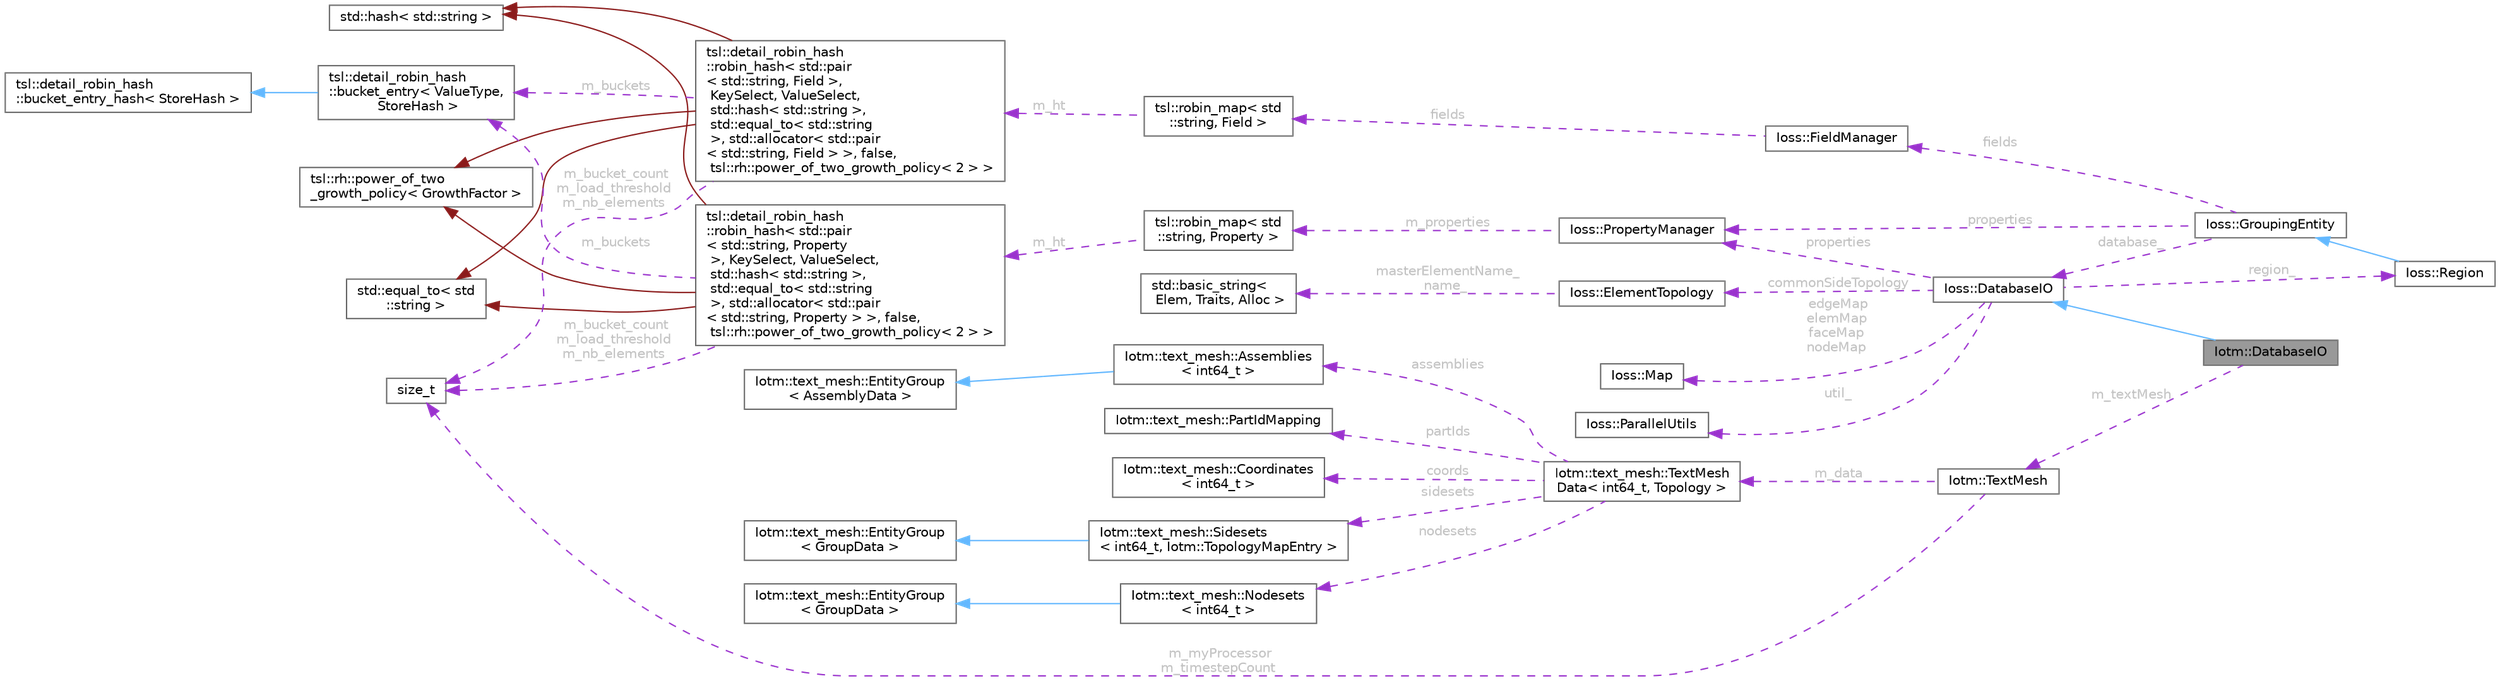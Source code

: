 digraph "Iotm::DatabaseIO"
{
 // INTERACTIVE_SVG=YES
 // LATEX_PDF_SIZE
  bgcolor="transparent";
  edge [fontname=Helvetica,fontsize=10,labelfontname=Helvetica,labelfontsize=10];
  node [fontname=Helvetica,fontsize=10,shape=box,height=0.2,width=0.4];
  rankdir="LR";
  Node1 [id="Node000001",label="Iotm::DatabaseIO",height=0.2,width=0.4,color="gray40", fillcolor="grey60", style="filled", fontcolor="black",tooltip=" "];
  Node2 -> Node1 [id="edge1_Node000001_Node000002",dir="back",color="steelblue1",style="solid",tooltip=" "];
  Node2 [id="Node000002",label="Ioss::DatabaseIO",height=0.2,width=0.4,color="gray40", fillcolor="white", style="filled",URL="$classIoss_1_1DatabaseIO.html",tooltip="An input or output Database."];
  Node3 -> Node2 [id="edge2_Node000002_Node000003",dir="back",color="darkorchid3",style="dashed",tooltip=" ",label=" properties",fontcolor="grey" ];
  Node3 [id="Node000003",label="Ioss::PropertyManager",height=0.2,width=0.4,color="gray40", fillcolor="white", style="filled",URL="$classIoss_1_1PropertyManager.html",tooltip="A collection of Ioss::Property objects."];
  Node4 -> Node3 [id="edge3_Node000003_Node000004",dir="back",color="darkorchid3",style="dashed",tooltip=" ",label=" m_properties",fontcolor="grey" ];
  Node4 [id="Node000004",label="tsl::robin_map\< std\l::string, Property \>",height=0.2,width=0.4,color="gray40", fillcolor="white", style="filled",URL="$classtsl_1_1robin__map.html",tooltip=" "];
  Node5 -> Node4 [id="edge4_Node000004_Node000005",dir="back",color="darkorchid3",style="dashed",tooltip=" ",label=" m_ht",fontcolor="grey" ];
  Node5 [id="Node000005",label="tsl::detail_robin_hash\l::robin_hash\< std::pair\l\< std::string, Property\l \>, KeySelect, ValueSelect,\l std::hash\< std::string \>,\l std::equal_to\< std::string\l \>, std::allocator\< std::pair\l\< std::string, Property \> \>, false,\l tsl::rh::power_of_two_growth_policy\< 2 \> \>",height=0.2,width=0.4,color="gray40", fillcolor="white", style="filled",URL="$classtsl_1_1detail__robin__hash_1_1robin__hash.html",tooltip=" "];
  Node6 -> Node5 [id="edge5_Node000005_Node000006",dir="back",color="firebrick4",style="solid",tooltip=" "];
  Node6 [id="Node000006",label="std::hash\< std::string \>",height=0.2,width=0.4,color="gray40", fillcolor="white", style="filled",tooltip=" "];
  Node7 -> Node5 [id="edge6_Node000005_Node000007",dir="back",color="firebrick4",style="solid",tooltip=" "];
  Node7 [id="Node000007",label="std::equal_to\< std\l::string \>",height=0.2,width=0.4,color="gray40", fillcolor="white", style="filled",tooltip=" "];
  Node8 -> Node5 [id="edge7_Node000005_Node000008",dir="back",color="firebrick4",style="solid",tooltip=" "];
  Node8 [id="Node000008",label="tsl::rh::power_of_two\l_growth_policy\< GrowthFactor \>",height=0.2,width=0.4,color="gray40", fillcolor="white", style="filled",URL="$classtsl_1_1rh_1_1power__of__two__growth__policy.html",tooltip=" "];
  Node9 -> Node5 [id="edge8_Node000005_Node000009",dir="back",color="darkorchid3",style="dashed",tooltip=" ",label=" m_buckets",fontcolor="grey" ];
  Node9 [id="Node000009",label="tsl::detail_robin_hash\l::bucket_entry\< ValueType,\l StoreHash \>",height=0.2,width=0.4,color="gray40", fillcolor="white", style="filled",URL="$classtsl_1_1detail__robin__hash_1_1bucket__entry.html",tooltip=" "];
  Node10 -> Node9 [id="edge9_Node000009_Node000010",dir="back",color="steelblue1",style="solid",tooltip=" "];
  Node10 [id="Node000010",label="tsl::detail_robin_hash\l::bucket_entry_hash\< StoreHash \>",height=0.2,width=0.4,color="gray40", fillcolor="white", style="filled",URL="$classtsl_1_1detail__robin__hash_1_1bucket__entry__hash.html",tooltip=" "];
  Node11 -> Node5 [id="edge10_Node000005_Node000011",dir="back",color="darkorchid3",style="dashed",tooltip=" ",label=" m_bucket_count\nm_load_threshold\nm_nb_elements",fontcolor="grey" ];
  Node11 [id="Node000011",label="size_t",height=0.2,width=0.4,color="gray40", fillcolor="white", style="filled",tooltip=" "];
  Node12 -> Node2 [id="edge11_Node000002_Node000012",dir="back",color="darkorchid3",style="dashed",tooltip=" ",label=" commonSideTopology",fontcolor="grey" ];
  Node12 [id="Node000012",label="Ioss::ElementTopology",height=0.2,width=0.4,color="gray40", fillcolor="white", style="filled",URL="$classIoss_1_1ElementTopology.html",tooltip="Represents an element topology."];
  Node13 -> Node12 [id="edge12_Node000012_Node000013",dir="back",color="darkorchid3",style="dashed",tooltip=" ",label=" masterElementName_\nname_",fontcolor="grey" ];
  Node13 [id="Node000013",label="std::basic_string\<\l Elem, Traits, Alloc \>",height=0.2,width=0.4,color="gray40", fillcolor="white", style="filled",URL="$classstd_1_1basic__string.html",tooltip=" "];
  Node14 -> Node2 [id="edge13_Node000002_Node000014",dir="back",color="darkorchid3",style="dashed",tooltip=" ",label=" edgeMap\nelemMap\nfaceMap\nnodeMap",fontcolor="grey" ];
  Node14 [id="Node000014",label="Ioss::Map",height=0.2,width=0.4,color="gray40", fillcolor="white", style="filled",URL="$classIoss_1_1Map.html",tooltip=" "];
  Node15 -> Node2 [id="edge14_Node000002_Node000015",dir="back",color="darkorchid3",style="dashed",tooltip=" ",label=" util_",fontcolor="grey" ];
  Node15 [id="Node000015",label="Ioss::ParallelUtils",height=0.2,width=0.4,color="gray40", fillcolor="white", style="filled",URL="$classIoss_1_1ParallelUtils.html",tooltip=" "];
  Node16 -> Node2 [id="edge15_Node000002_Node000016",dir="back",color="darkorchid3",style="dashed",tooltip=" ",label=" region_",fontcolor="grey" ];
  Node16 [id="Node000016",label="Ioss::Region",height=0.2,width=0.4,color="gray40", fillcolor="white", style="filled",URL="$classIoss_1_1Region.html",tooltip="A grouping entity that contains other grouping entities."];
  Node17 -> Node16 [id="edge16_Node000016_Node000017",dir="back",color="steelblue1",style="solid",tooltip=" "];
  Node17 [id="Node000017",label="Ioss::GroupingEntity",height=0.2,width=0.4,color="gray40", fillcolor="white", style="filled",URL="$classIoss_1_1GroupingEntity.html",tooltip="Base class for all 'grouping' entities. The following derived classes are typical:"];
  Node3 -> Node17 [id="edge17_Node000017_Node000003",dir="back",color="darkorchid3",style="dashed",tooltip=" ",label=" properties",fontcolor="grey" ];
  Node18 -> Node17 [id="edge18_Node000017_Node000018",dir="back",color="darkorchid3",style="dashed",tooltip=" ",label=" fields",fontcolor="grey" ];
  Node18 [id="Node000018",label="Ioss::FieldManager",height=0.2,width=0.4,color="gray40", fillcolor="white", style="filled",URL="$classIoss_1_1FieldManager.html",tooltip="A collection of Ioss::Field objects."];
  Node19 -> Node18 [id="edge19_Node000018_Node000019",dir="back",color="darkorchid3",style="dashed",tooltip=" ",label=" fields",fontcolor="grey" ];
  Node19 [id="Node000019",label="tsl::robin_map\< std\l::string, Field \>",height=0.2,width=0.4,color="gray40", fillcolor="white", style="filled",URL="$classtsl_1_1robin__map.html",tooltip=" "];
  Node20 -> Node19 [id="edge20_Node000019_Node000020",dir="back",color="darkorchid3",style="dashed",tooltip=" ",label=" m_ht",fontcolor="grey" ];
  Node20 [id="Node000020",label="tsl::detail_robin_hash\l::robin_hash\< std::pair\l\< std::string, Field \>,\l KeySelect, ValueSelect,\l std::hash\< std::string \>,\l std::equal_to\< std::string\l \>, std::allocator\< std::pair\l\< std::string, Field \> \>, false,\l tsl::rh::power_of_two_growth_policy\< 2 \> \>",height=0.2,width=0.4,color="gray40", fillcolor="white", style="filled",URL="$classtsl_1_1detail__robin__hash_1_1robin__hash.html",tooltip=" "];
  Node6 -> Node20 [id="edge21_Node000020_Node000006",dir="back",color="firebrick4",style="solid",tooltip=" "];
  Node7 -> Node20 [id="edge22_Node000020_Node000007",dir="back",color="firebrick4",style="solid",tooltip=" "];
  Node8 -> Node20 [id="edge23_Node000020_Node000008",dir="back",color="firebrick4",style="solid",tooltip=" "];
  Node9 -> Node20 [id="edge24_Node000020_Node000009",dir="back",color="darkorchid3",style="dashed",tooltip=" ",label=" m_buckets",fontcolor="grey" ];
  Node11 -> Node20 [id="edge25_Node000020_Node000011",dir="back",color="darkorchid3",style="dashed",tooltip=" ",label=" m_bucket_count\nm_load_threshold\nm_nb_elements",fontcolor="grey" ];
  Node2 -> Node17 [id="edge26_Node000017_Node000002",dir="back",color="darkorchid3",style="dashed",tooltip=" ",label=" database_",fontcolor="grey" ];
  Node21 -> Node1 [id="edge27_Node000001_Node000021",dir="back",color="darkorchid3",style="dashed",tooltip=" ",label=" m_textMesh",fontcolor="grey" ];
  Node21 [id="Node000021",label="Iotm::TextMesh",height=0.2,width=0.4,color="gray40", fillcolor="white", style="filled",URL="$classIotm_1_1TextMesh.html",tooltip=" "];
  Node11 -> Node21 [id="edge28_Node000021_Node000011",dir="back",color="darkorchid3",style="dashed",tooltip=" ",label=" m_myProcessor\nm_timestepCount",fontcolor="grey" ];
  Node22 -> Node21 [id="edge29_Node000021_Node000022",dir="back",color="darkorchid3",style="dashed",tooltip=" ",label=" m_data",fontcolor="grey" ];
  Node22 [id="Node000022",label="Iotm::text_mesh::TextMesh\lData\< int64_t, Topology \>",height=0.2,width=0.4,color="gray40", fillcolor="white", style="filled",URL="$structIotm_1_1text__mesh_1_1TextMeshData.html",tooltip=" "];
  Node23 -> Node22 [id="edge30_Node000022_Node000023",dir="back",color="darkorchid3",style="dashed",tooltip=" ",label=" partIds",fontcolor="grey" ];
  Node23 [id="Node000023",label="Iotm::text_mesh::PartIdMapping",height=0.2,width=0.4,color="gray40", fillcolor="white", style="filled",URL="$classIotm_1_1text__mesh_1_1PartIdMapping.html",tooltip=" "];
  Node24 -> Node22 [id="edge31_Node000022_Node000024",dir="back",color="darkorchid3",style="dashed",tooltip=" ",label=" coords",fontcolor="grey" ];
  Node24 [id="Node000024",label="Iotm::text_mesh::Coordinates\l\< int64_t \>",height=0.2,width=0.4,color="gray40", fillcolor="white", style="filled",URL="$classIotm_1_1text__mesh_1_1Coordinates.html",tooltip=" "];
  Node25 -> Node22 [id="edge32_Node000022_Node000025",dir="back",color="darkorchid3",style="dashed",tooltip=" ",label=" sidesets",fontcolor="grey" ];
  Node25 [id="Node000025",label="Iotm::text_mesh::Sidesets\l\< int64_t, Iotm::TopologyMapEntry \>",height=0.2,width=0.4,color="gray40", fillcolor="white", style="filled",URL="$classIotm_1_1text__mesh_1_1Sidesets.html",tooltip=" "];
  Node26 -> Node25 [id="edge33_Node000025_Node000026",dir="back",color="steelblue1",style="solid",tooltip=" "];
  Node26 [id="Node000026",label="Iotm::text_mesh::EntityGroup\l\< GroupData \>",height=0.2,width=0.4,color="gray40", fillcolor="white", style="filled",URL="$classIotm_1_1text__mesh_1_1EntityGroup.html",tooltip=" "];
  Node27 -> Node22 [id="edge34_Node000022_Node000027",dir="back",color="darkorchid3",style="dashed",tooltip=" ",label=" nodesets",fontcolor="grey" ];
  Node27 [id="Node000027",label="Iotm::text_mesh::Nodesets\l\< int64_t \>",height=0.2,width=0.4,color="gray40", fillcolor="white", style="filled",URL="$classIotm_1_1text__mesh_1_1Nodesets.html",tooltip=" "];
  Node28 -> Node27 [id="edge35_Node000027_Node000028",dir="back",color="steelblue1",style="solid",tooltip=" "];
  Node28 [id="Node000028",label="Iotm::text_mesh::EntityGroup\l\< GroupData \>",height=0.2,width=0.4,color="gray40", fillcolor="white", style="filled",URL="$classIotm_1_1text__mesh_1_1EntityGroup.html",tooltip=" "];
  Node29 -> Node22 [id="edge36_Node000022_Node000029",dir="back",color="darkorchid3",style="dashed",tooltip=" ",label=" assemblies",fontcolor="grey" ];
  Node29 [id="Node000029",label="Iotm::text_mesh::Assemblies\l\< int64_t \>",height=0.2,width=0.4,color="gray40", fillcolor="white", style="filled",URL="$classIotm_1_1text__mesh_1_1Assemblies.html",tooltip=" "];
  Node30 -> Node29 [id="edge37_Node000029_Node000030",dir="back",color="steelblue1",style="solid",tooltip=" "];
  Node30 [id="Node000030",label="Iotm::text_mesh::EntityGroup\l\< AssemblyData \>",height=0.2,width=0.4,color="gray40", fillcolor="white", style="filled",URL="$classIotm_1_1text__mesh_1_1EntityGroup.html",tooltip=" "];
}

